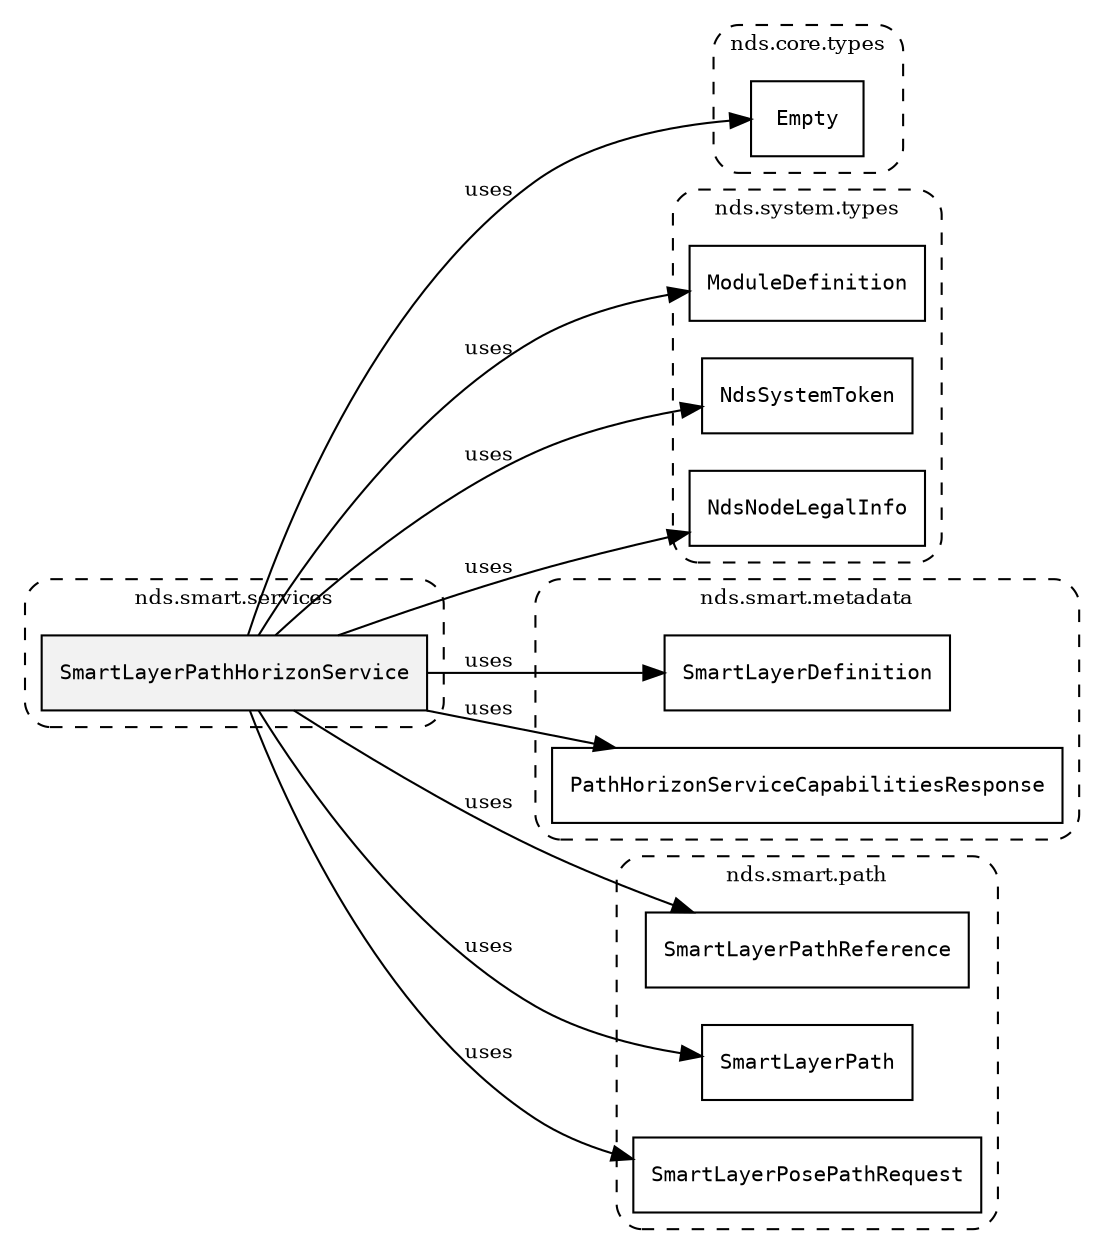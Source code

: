 /**
 * This dot file creates symbol collaboration diagram for SmartLayerPathHorizonService.
 */
digraph ZSERIO
{
    node [shape=box, fontsize=10];
    rankdir="LR";
    fontsize=10;
    tooltip="SmartLayerPathHorizonService collaboration diagram";

    subgraph "cluster_nds.smart.services"
    {
        style="dashed, rounded";
        label="nds.smart.services";
        tooltip="Package nds.smart.services";
        href="../../../content/packages/nds.smart.services.html#Package-nds-smart-services";
        target="_parent";

        "SmartLayerPathHorizonService" [style="filled", fillcolor="#0000000D", target="_parent", label=<<font face="monospace"><table align="center" border="0" cellspacing="0" cellpadding="0"><tr><td href="../../../content/packages/nds.smart.services.html#Service-SmartLayerPathHorizonService" title="Service defined in nds.smart.services">SmartLayerPathHorizonService</td></tr></table></font>>];
    }

    subgraph "cluster_nds.core.types"
    {
        style="dashed, rounded";
        label="nds.core.types";
        tooltip="Package nds.core.types";
        href="../../../content/packages/nds.core.types.html#Package-nds-core-types";
        target="_parent";

        "Empty" [target="_parent", label=<<font face="monospace"><table align="center" border="0" cellspacing="0" cellpadding="0"><tr><td href="../../../content/packages/nds.core.types.html#Structure-Empty" title="Structure defined in nds.core.types">Empty</td></tr></table></font>>];
    }

    subgraph "cluster_nds.system.types"
    {
        style="dashed, rounded";
        label="nds.system.types";
        tooltip="Package nds.system.types";
        href="../../../content/packages/nds.system.types.html#Package-nds-system-types";
        target="_parent";

        "ModuleDefinition" [target="_parent", label=<<font face="monospace"><table align="center" border="0" cellspacing="0" cellpadding="0"><tr><td href="../../../content/packages/nds.system.types.html#Structure-ModuleDefinition" title="Structure defined in nds.system.types">ModuleDefinition</td></tr></table></font>>];
        "NdsSystemToken" [target="_parent", label=<<font face="monospace"><table align="center" border="0" cellspacing="0" cellpadding="0"><tr><td href="../../../content/packages/nds.system.types.html#Structure-NdsSystemToken" title="Structure defined in nds.system.types">NdsSystemToken</td></tr></table></font>>];
        "NdsNodeLegalInfo" [target="_parent", label=<<font face="monospace"><table align="center" border="0" cellspacing="0" cellpadding="0"><tr><td href="../../../content/packages/nds.system.types.html#Structure-NdsNodeLegalInfo" title="Structure defined in nds.system.types">NdsNodeLegalInfo</td></tr></table></font>>];
    }

    subgraph "cluster_nds.smart.metadata"
    {
        style="dashed, rounded";
        label="nds.smart.metadata";
        tooltip="Package nds.smart.metadata";
        href="../../../content/packages/nds.smart.metadata.html#Package-nds-smart-metadata";
        target="_parent";

        "SmartLayerDefinition" [target="_parent", label=<<font face="monospace"><table align="center" border="0" cellspacing="0" cellpadding="0"><tr><td href="../../../content/packages/nds.smart.metadata.html#Structure-SmartLayerDefinition" title="Structure defined in nds.smart.metadata">SmartLayerDefinition</td></tr></table></font>>];
        "PathHorizonServiceCapabilitiesResponse" [target="_parent", label=<<font face="monospace"><table align="center" border="0" cellspacing="0" cellpadding="0"><tr><td href="../../../content/packages/nds.smart.metadata.html#Structure-PathHorizonServiceCapabilitiesResponse" title="Structure defined in nds.smart.metadata">PathHorizonServiceCapabilitiesResponse</td></tr></table></font>>];
    }

    subgraph "cluster_nds.smart.path"
    {
        style="dashed, rounded";
        label="nds.smart.path";
        tooltip="Package nds.smart.path";
        href="../../../content/packages/nds.smart.path.html#Package-nds-smart-path";
        target="_parent";

        "SmartLayerPathReference" [target="_parent", label=<<font face="monospace"><table align="center" border="0" cellspacing="0" cellpadding="0"><tr><td href="../../../content/packages/nds.smart.path.html#Subtype-SmartLayerPathReference" title="Subtype defined in nds.smart.path">SmartLayerPathReference</td></tr></table></font>>];
        "SmartLayerPath" [target="_parent", label=<<font face="monospace"><table align="center" border="0" cellspacing="0" cellpadding="0"><tr><td href="../../../content/packages/nds.smart.path.html#Structure-SmartLayerPath" title="Structure defined in nds.smart.path">SmartLayerPath</td></tr></table></font>>];
        "SmartLayerPosePathRequest" [target="_parent", label=<<font face="monospace"><table align="center" border="0" cellspacing="0" cellpadding="0"><tr><td href="../../../content/packages/nds.smart.path.html#Structure-SmartLayerPosePathRequest" title="Structure defined in nds.smart.path">SmartLayerPosePathRequest</td></tr></table></font>>];
    }

    "SmartLayerPathHorizonService" -> "Empty" [label="uses", fontsize=10];
    "SmartLayerPathHorizonService" -> "ModuleDefinition" [label="uses", fontsize=10];
    "SmartLayerPathHorizonService" -> "SmartLayerDefinition" [label="uses", fontsize=10];
    "SmartLayerPathHorizonService" -> "NdsSystemToken" [label="uses", fontsize=10];
    "SmartLayerPathHorizonService" -> "NdsNodeLegalInfo" [label="uses", fontsize=10];
    "SmartLayerPathHorizonService" -> "PathHorizonServiceCapabilitiesResponse" [label="uses", fontsize=10];
    "SmartLayerPathHorizonService" -> "SmartLayerPathReference" [label="uses", fontsize=10];
    "SmartLayerPathHorizonService" -> "SmartLayerPath" [label="uses", fontsize=10];
    "SmartLayerPathHorizonService" -> "SmartLayerPosePathRequest" [label="uses", fontsize=10];
}
